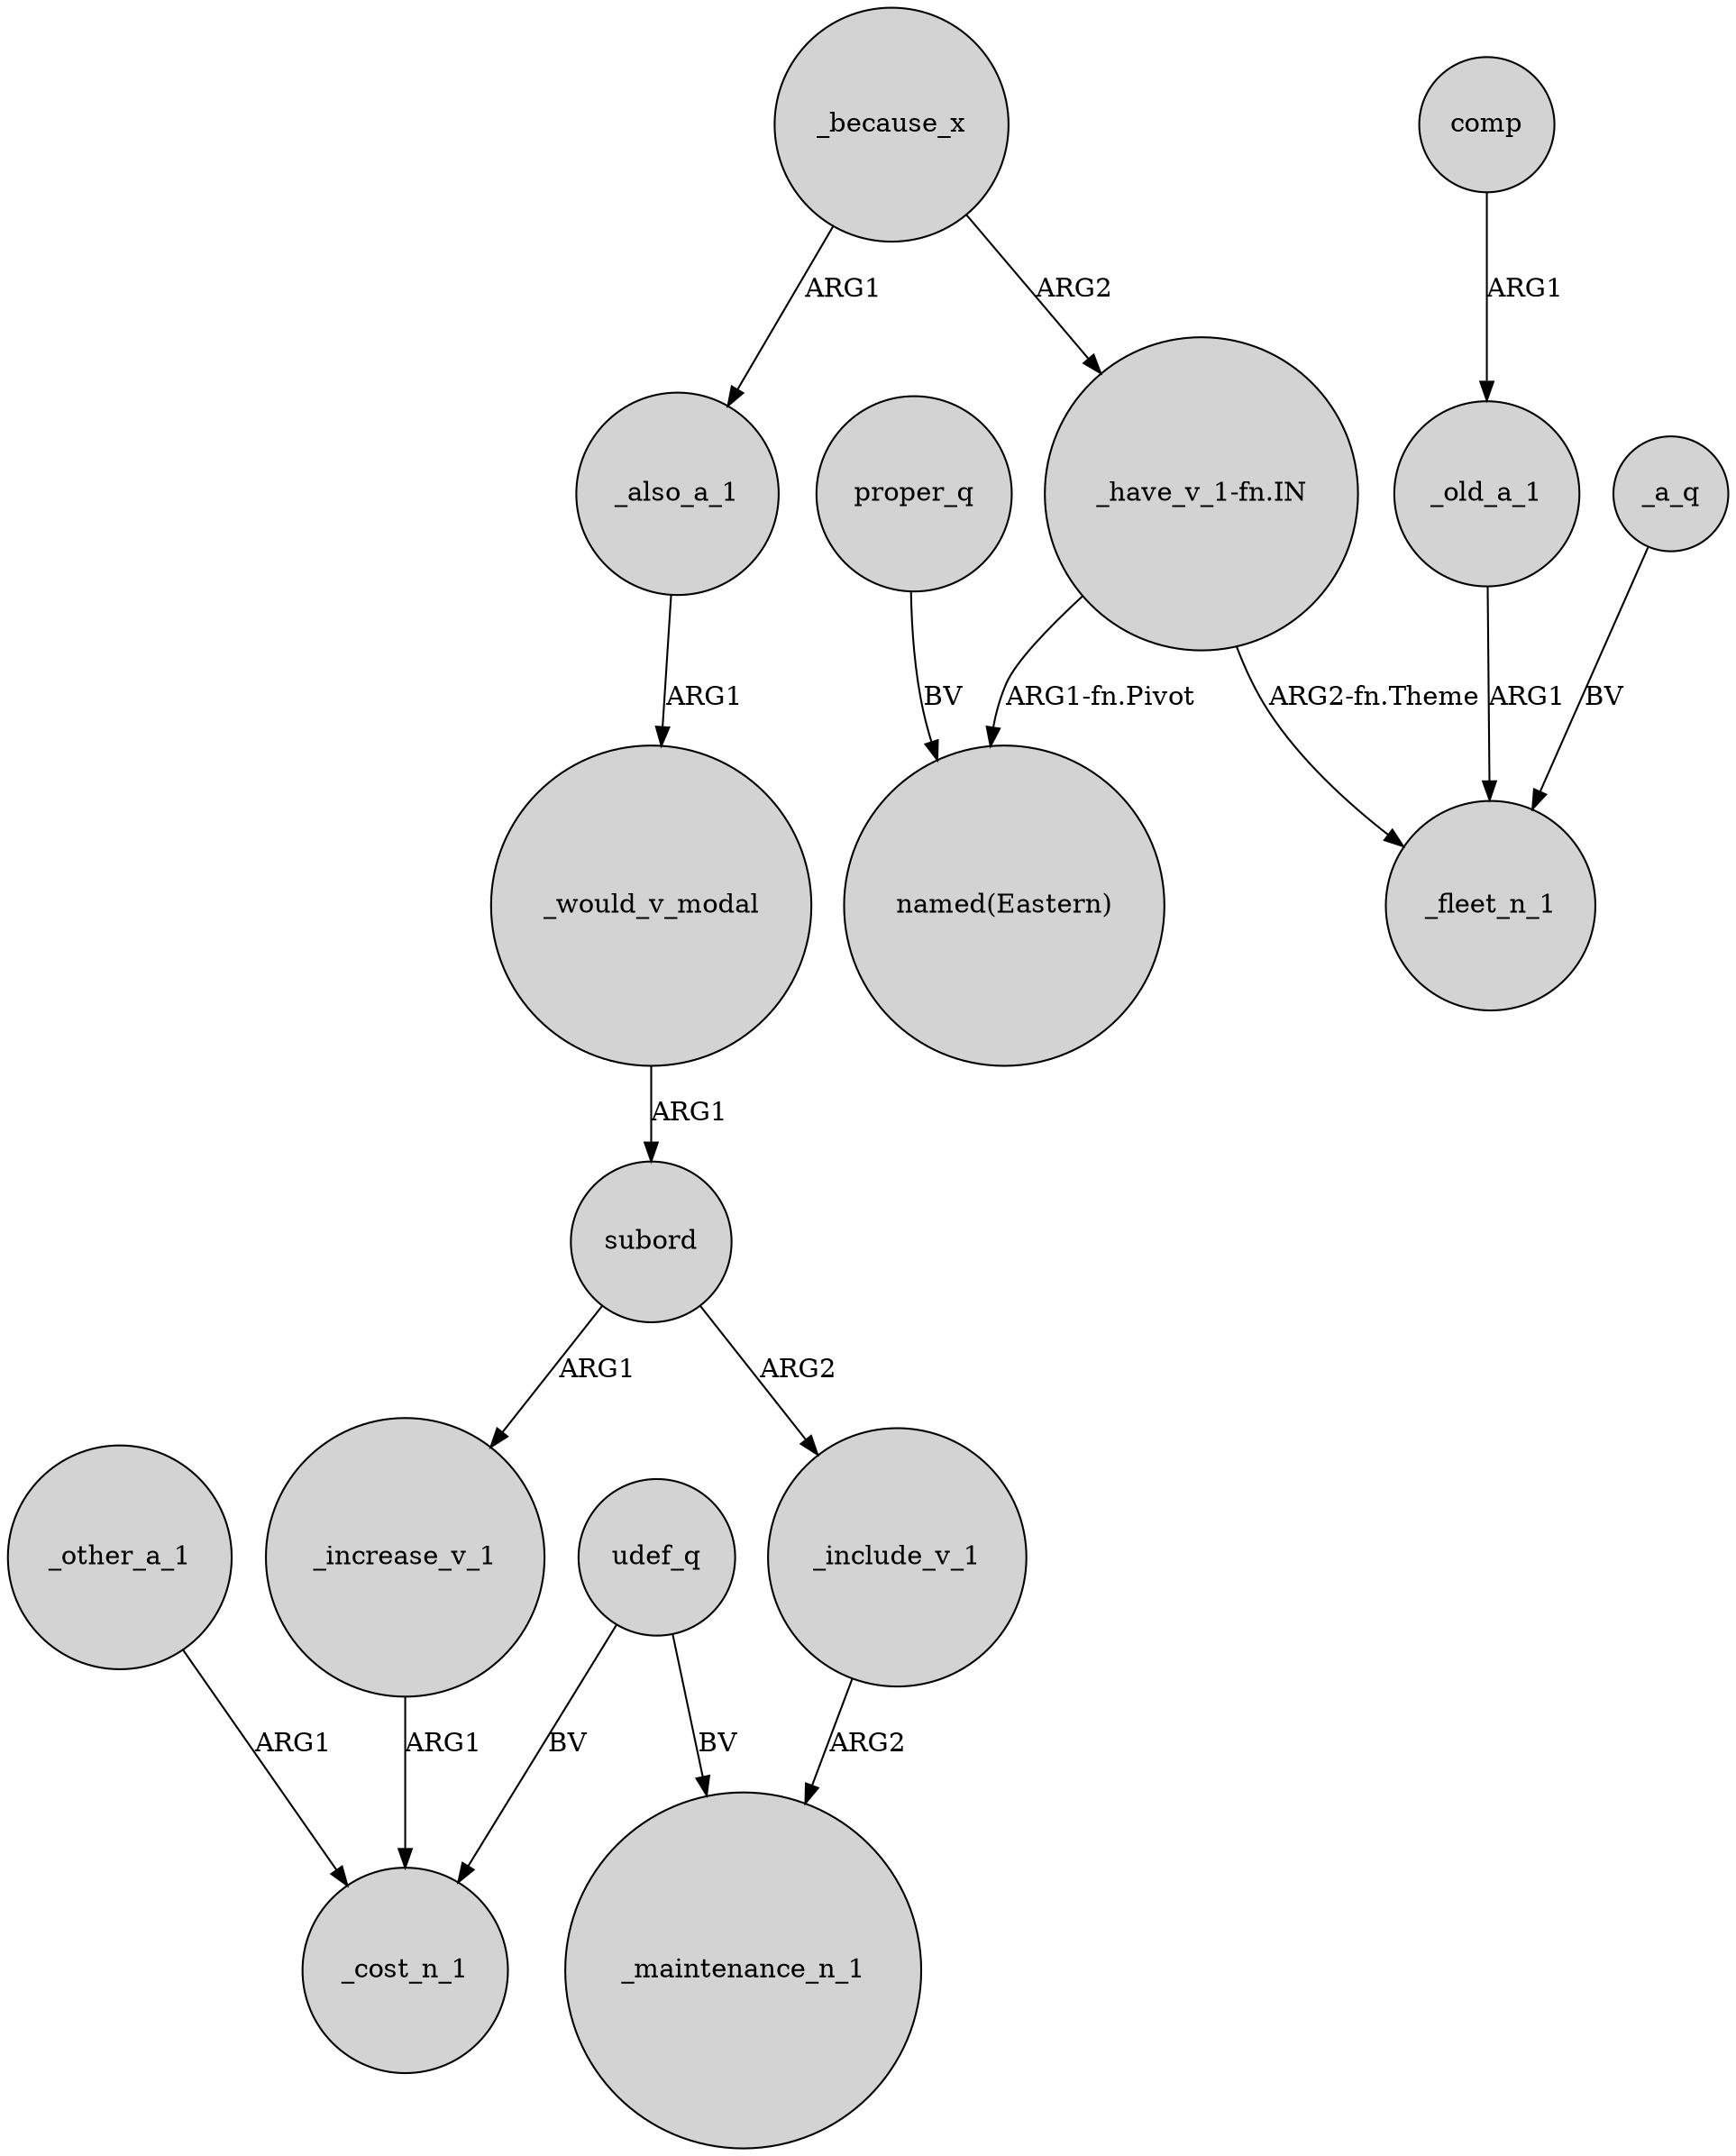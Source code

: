 digraph {
	node [shape=circle style=filled]
	_other_a_1 -> _cost_n_1 [label=ARG1]
	"_have_v_1-fn.IN" -> _fleet_n_1 [label="ARG2-fn.Theme"]
	_also_a_1 -> _would_v_modal [label=ARG1]
	_old_a_1 -> _fleet_n_1 [label=ARG1]
	_would_v_modal -> subord [label=ARG1]
	_because_x -> _also_a_1 [label=ARG1]
	udef_q -> _cost_n_1 [label=BV]
	subord -> _increase_v_1 [label=ARG1]
	comp -> _old_a_1 [label=ARG1]
	udef_q -> _maintenance_n_1 [label=BV]
	proper_q -> "named(Eastern)" [label=BV]
	subord -> _include_v_1 [label=ARG2]
	_include_v_1 -> _maintenance_n_1 [label=ARG2]
	_a_q -> _fleet_n_1 [label=BV]
	_increase_v_1 -> _cost_n_1 [label=ARG1]
	_because_x -> "_have_v_1-fn.IN" [label=ARG2]
	"_have_v_1-fn.IN" -> "named(Eastern)" [label="ARG1-fn.Pivot"]
}
